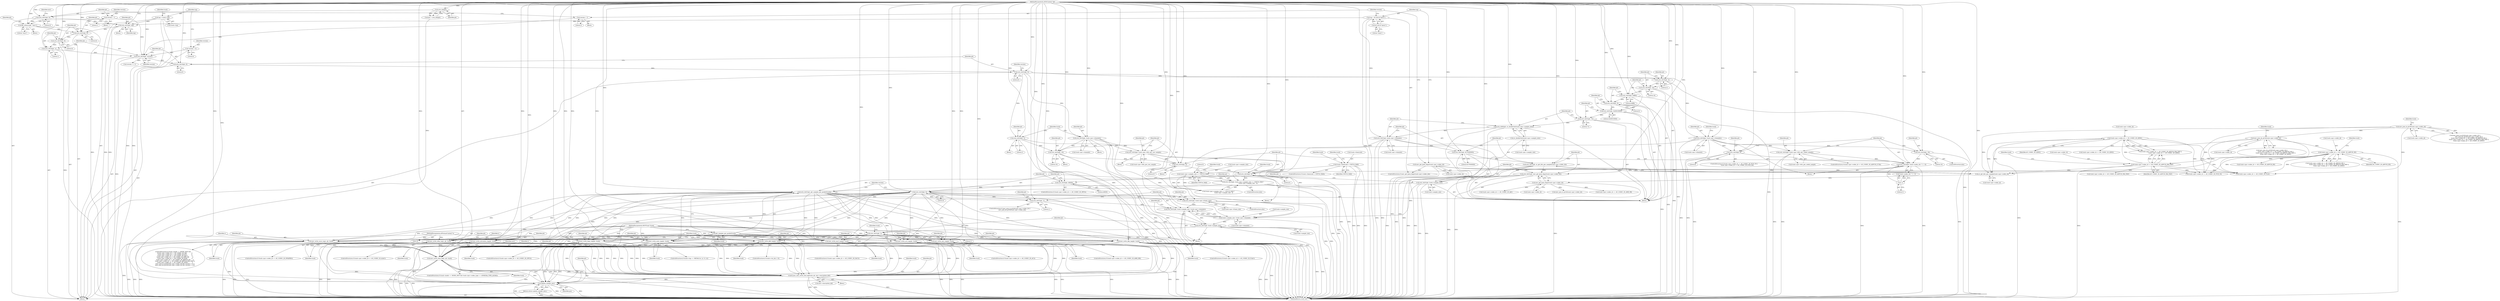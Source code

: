 digraph "1_FFmpeg_fa19fbcf712a6a6cc5a5cfdc3254a97b9bce6582@API" {
"1000739" [label="(Call,mov_write_chan_tag(s, pb, track))"];
"1000612" [label="(Call,mov_write_wave_tag(s, pb, track))"];
"1000121" [label="(MethodParameterIn,AVFormatContext *s)"];
"1000314" [label="(Call,avio_wb32(pb, get_samples_per_packet(track)))"];
"1000309" [label="(Call,avio_wb32(pb, track->sample_size))"];
"1000301" [label="(Call,avio_wb32(pb, mov_get_lpcm_flags(track->par->codec_id)))"];
"1000293" [label="(Call,avio_wb32(pb, av_get_bits_per_sample(track->par->codec_id)))"];
"1000290" [label="(Call,avio_wb32(pb, 0x7F000000))"];
"1000283" [label="(Call,avio_wb32(pb, track->par->channels))"];
"1000275" [label="(Call,avio_wb64(pb, av_double2int(track->par->sample_rate)))"];
"1000272" [label="(Call,avio_wb32(pb, 72))"];
"1000269" [label="(Call,avio_wb32(pb, 0x00010000))"];
"1000266" [label="(Call,avio_wb16(pb, 0))"];
"1000263" [label="(Call,avio_wb16(pb, 0xfffe))"];
"1000260" [label="(Call,avio_wb16(pb, 16))"];
"1000257" [label="(Call,avio_wb16(pb, 3))"];
"1000249" [label="(Call,avio_wb32(pb, 0))"];
"1000246" [label="(Call,avio_wb16(pb, 0))"];
"1000243" [label="(Call,avio_wb16(pb, version))"];
"1000240" [label="(Call,avio_wb16(pb, 1))"];
"1000237" [label="(Call,avio_wb16(pb, 0))"];
"1000234" [label="(Call,avio_wb32(pb, 0))"];
"1000226" [label="(Call,ffio_wfourcc(pb, \"enca\"))"];
"1000216" [label="(Call,avio_wb32(pb, 0))"];
"1000129" [label="(Call,avio_tell(pb))"];
"1000122" [label="(MethodParameterIn,AVIOContext *pb)"];
"1000231" [label="(Call,avio_wl32(pb, tag))"];
"1000162" [label="(Call,tag = AV_RL32(\"lpcm\"))"];
"1000164" [label="(Call,AV_RL32(\"lpcm\"))"];
"1000136" [label="(Call,tag = track->tag)"];
"1000213" [label="(Call,version = 1)"];
"1000166" [label="(Call,version = 2)"];
"1000132" [label="(Call,version = 0)"];
"1000277" [label="(Call,av_double2int(track->par->sample_rate))"];
"1000295" [label="(Call,av_get_bits_per_sample(track->par->codec_id))"];
"1000156" [label="(Call,mov_get_lpcm_flags(track->par->codec_id))"];
"1000205" [label="(Call,track->par->codec_id == AV_CODEC_ID_QDM2)"];
"1000198" [label="(Call,track->par->codec_id == AV_CODEC_ID_ADPCM_IMA_WAV)"];
"1000190" [label="(Call,track->par->codec_id == AV_CODEC_ID_ADPCM_MS)"];
"1000183" [label="(Call,mov_pcm_be_gt16(track->par->codec_id))"];
"1000176" [label="(Call,mov_pcm_le_gt16(track->par->codec_id))"];
"1000303" [label="(Call,mov_get_lpcm_flags(track->par->codec_id))"];
"1000316" [label="(Call,get_samples_per_packet(track))"];
"1000124" [label="(MethodParameterIn,MOVTrack *track)"];
"1000517" [label="(Call,avio_wb32(pb, 2))"];
"1000512" [label="(Call,avio_wb32(pb, track->sample_size))"];
"1000501" [label="(Call,avio_wb32(pb, track->sample_size / track->par->channels))"];
"1000494" [label="(Call,avio_wb32(pb, track->par->frame_size))"];
"1000468" [label="(Call,avio_wb16(pb, 0))"];
"1000448" [label="(Call,avio_wb16(pb, 48000))"];
"1000437" [label="(Call,avio_wb16(pb, 0))"];
"1000434" [label="(Call,avio_wb16(pb, 0))"];
"1000422" [label="(Call,avio_wb16(pb, track->par->bits_per_raw_sample))"];
"1000410" [label="(Call,avio_wb16(pb, 2))"];
"1000401" [label="(Call,avio_wb16(pb, track->par->channels))"];
"1000431" [label="(Call,avio_wb16(pb, 16))"];
"1000373" [label="(Call,avio_wb16(pb, track->audio_vbr ? -2 : 0))"];
"1000350" [label="(Call,avio_wb16(pb, 8))"];
"1000327" [label="(Call,avio_wb16(pb, track->par->channels))"];
"1000370" [label="(Call,avio_wb16(pb, 16))"];
"1000362" [label="(Call,avio_wb16(pb, track->par->bits_per_coded_sample))"];
"1000379" [label="(Call,-2)"];
"1000452" [label="(Call,avio_wb16(pb, track->par->sample_rate <= UINT16_MAX ?\n                          track->par->sample_rate : 0))"];
"1000455" [label="(Call,track->par->sample_rate <= UINT16_MAX)"];
"1000149" [label="(Call,track->timescale > UINT16_MAX)"];
"1000490" [label="(Call,avio_wb32(pb, 1))"];
"1000503" [label="(Call,track->sample_size / track->par->channels)"];
"1000687" [label="(Call,mov_write_wfex_tag(s, pb, track))"];
"1000675" [label="(Call,mov_write_extradata_tag(pb, track))"];
"1000639" [label="(Call,mov_write_amr_tag(pb, track))"];
"1000663" [label="(Call,mov_write_eac3_tag(pb, track))"];
"1000700" [label="(Call,mov_write_dfla_tag(pb, track))"];
"1000651" [label="(Call,mov_write_ac3_tag(pb, track))"];
"1000627" [label="(Call,mov_write_esds_tag(pb, track))"];
"1000712" [label="(Call,mov_write_dops_tag(pb, track))"];
"1000722" [label="(Call,mov_write_glbl_tag(pb, track))"];
"1000750" [label="(Call,ff_mov_cenc_write_sinf_tag(track, pb, mov->encryption_kid))"];
"1000757" [label="(Call,update_size(pb, pos))"];
"1000756" [label="(Return,return update_size(pb, pos);)"];
"1000205" [label="(Call,track->par->codec_id == AV_CODEC_ID_QDM2)"];
"1000739" [label="(Call,mov_write_chan_tag(s, pb, track))"];
"1000148" [label="(ControlStructure,if (track->timescale > UINT16_MAX))"];
"1000227" [label="(Identifier,pb)"];
"1000316" [label="(Call,get_samples_per_packet(track))"];
"1000315" [label="(Identifier,pb)"];
"1000217" [label="(Identifier,pb)"];
"1000440" [label="(ControlStructure,if (track->par->codec_id == AV_CODEC_ID_OPUS))"];
"1000351" [label="(Identifier,pb)"];
"1000369" [label="(ControlStructure,else)"];
"1000701" [label="(Identifier,pb)"];
"1000615" [label="(Identifier,track)"];
"1000664" [label="(Identifier,pb)"];
"1000155" [label="(ControlStructure,if (mov_get_lpcm_flags(track->par->codec_id)))"];
"1000373" [label="(Call,avio_wb16(pb, track->audio_vbr ? -2 : 0))"];
"1000294" [label="(Identifier,pb)"];
"1000714" [label="(Identifier,track)"];
"1000293" [label="(Call,avio_wb32(pb, av_get_bits_per_sample(track->par->codec_id)))"];
"1000328" [label="(Identifier,pb)"];
"1000422" [label="(Call,avio_wb16(pb, track->par->bits_per_raw_sample))"];
"1000461" [label="(Identifier,UINT16_MAX)"];
"1000218" [label="(Literal,0)"];
"1000667" [label="(ControlStructure,if (track->par->codec_id == AV_CODEC_ID_ALAC))"];
"1000679" [label="(ControlStructure,if (track->par->codec_id == AV_CODEC_ID_WMAPRO))"];
"1000584" [label="(Call,track->par->codec_id == AV_CODEC_ID_QDM2)"];
"1000354" [label="(ControlStructure,if (track->par->codec_id == AV_CODEC_ID_ADPCM_G726))"];
"1000317" [label="(Identifier,track)"];
"1000259" [label="(Literal,3)"];
"1000663" [label="(Call,mov_write_eac3_tag(pb, track))"];
"1000687" [label="(Call,mov_write_wfex_tag(s, pb, track))"];
"1000284" [label="(Identifier,pb)"];
"1000631" [label="(ControlStructure,if (track->par->codec_id == AV_CODEC_ID_AMR_NB))"];
"1000240" [label="(Call,avio_wb16(pb, 1))"];
"1000628" [label="(Identifier,pb)"];
"1000186" [label="(Identifier,track)"];
"1000374" [label="(Identifier,pb)"];
"1000410" [label="(Call,avio_wb16(pb, 2))"];
"1000276" [label="(Identifier,pb)"];
"1000568" [label="(Call,track->par->codec_id == AV_CODEC_ID_ADPCM_MS)"];
"1000272" [label="(Call,avio_wb32(pb, 72))"];
"1000295" [label="(Call,av_get_bits_per_sample(track->par->codec_id))"];
"1000204" [label="(Identifier,AV_CODEC_ID_ADPCM_IMA_WAV)"];
"1000177" [label="(Call,track->par->codec_id)"];
"1000478" [label="(Call,mov_pcm_le_gt16(track->par->codec_id))"];
"1000290" [label="(Call,avio_wb32(pb, 0x7F000000))"];
"1000248" [label="(Literal,0)"];
"1000614" [label="(Identifier,pb)"];
"1000329" [label="(Call,track->par->channels)"];
"1000363" [label="(Identifier,pb)"];
"1000386" [label="(Call,track->par->codec_id == AV_CODEC_ID_FLAC)"];
"1000291" [label="(Identifier,pb)"];
"1000690" [label="(Identifier,track)"];
"1000273" [label="(Identifier,pb)"];
"1000350" [label="(Call,avio_wb16(pb, 8))"];
"1000632" [label="(Call,track->par->codec_id == AV_CODEC_ID_AMR_NB)"];
"1000375" [label="(Call,track->audio_vbr ? -2 : 0)"];
"1000613" [label="(Identifier,s)"];
"1000191" [label="(Call,track->par->codec_id)"];
"1000124" [label="(MethodParameterIn,MOVTrack *track)"];
"1000167" [label="(Identifier,version)"];
"1000157" [label="(Call,track->par->codec_id)"];
"1000251" [label="(Literal,0)"];
"1000423" [label="(Identifier,pb)"];
"1000741" [label="(Identifier,pb)"];
"1000723" [label="(Identifier,pb)"];
"1000154" [label="(Block,)"];
"1000464" [label="(Identifier,track)"];
"1000371" [label="(Identifier,pb)"];
"1000336" [label="(Call,track->par->codec_id == AV_CODEC_ID_PCM_U8)"];
"1000254" [label="(Identifier,version)"];
"1000190" [label="(Call,track->par->codec_id == AV_CODEC_ID_ADPCM_MS)"];
"1000467" [label="(Literal,0)"];
"1000676" [label="(Identifier,pb)"];
"1000751" [label="(Identifier,track)"];
"1000512" [label="(Call,avio_wb32(pb, track->sample_size))"];
"1000501" [label="(Call,avio_wb32(pb, track->sample_size / track->par->channels))"];
"1000193" [label="(Identifier,track)"];
"1000401" [label="(Call,avio_wb16(pb, track->par->channels))"];
"1000451" [label="(ControlStructure,else)"];
"1000758" [label="(Identifier,pb)"];
"1000176" [label="(Call,mov_pcm_le_gt16(track->par->codec_id))"];
"1000182" [label="(Call,mov_pcm_be_gt16(track->par->codec_id) ||\n                   track->par->codec_id == AV_CODEC_ID_ADPCM_MS ||\n                   track->par->codec_id == AV_CODEC_ID_ADPCM_IMA_WAV ||\n                   track->par->codec_id == AV_CODEC_ID_QDM2)"];
"1000689" [label="(Identifier,pb)"];
"1000253" [label="(Call,version == 2)"];
"1000617" [label="(ControlStructure,if (track->tag == MKTAG('m','p','4','a')))"];
"1000236" [label="(Literal,0)"];
"1000296" [label="(Call,track->par->codec_id)"];
"1000496" [label="(Call,track->par->frame_size)"];
"1000211" [label="(Identifier,AV_CODEC_ID_QDM2)"];
"1000491" [label="(Identifier,pb)"];
"1000432" [label="(Identifier,pb)"];
"1000612" [label="(Call,mov_write_wave_tag(s, pb, track))"];
"1000334" [label="(ControlStructure,if (track->par->codec_id == AV_CODEC_ID_PCM_U8 ||\n                track->par->codec_id == AV_CODEC_ID_PCM_S8))"];
"1000225" [label="(Block,)"];
"1000493" [label="(ControlStructure,else)"];
"1000433" [label="(Literal,16)"];
"1000476" [label="(ControlStructure,if (mov_pcm_le_gt16(track->par->codec_id) ||\n            mov_pcm_be_gt16(track->par->codec_id)))"];
"1000655" [label="(ControlStructure,if (track->par->codec_id == AV_CODEC_ID_EAC3))"];
"1000162" [label="(Call,tag = AV_RL32(\"lpcm\"))"];
"1000517" [label="(Call,avio_wb32(pb, 2))"];
"1000437" [label="(Call,avio_wb16(pb, 0))"];
"1000704" [label="(ControlStructure,if (track->par->codec_id == AV_CODEC_ID_OPUS))"];
"1000444" [label="(Identifier,track)"];
"1000383" [label="(Block,)"];
"1000267" [label="(Identifier,pb)"];
"1000641" [label="(Identifier,track)"];
"1000285" [label="(Call,track->par->channels)"];
"1000153" [label="(Identifier,UINT16_MAX)"];
"1000494" [label="(Call,avio_wb32(pb, track->par->frame_size))"];
"1000250" [label="(Identifier,pb)"];
"1000150" [label="(Call,track->timescale)"];
"1000629" [label="(Identifier,track)"];
"1000700" [label="(Call,mov_write_dfla_tag(pb, track))"];
"1000326" [label="(Block,)"];
"1000164" [label="(Call,AV_RL32(\"lpcm\"))"];
"1000232" [label="(Identifier,pb)"];
"1000352" [label="(Literal,8)"];
"1000238" [label="(Identifier,pb)"];
"1000222" [label="(Identifier,mov)"];
"1000756" [label="(Return,return update_size(pb, pos);)"];
"1000165" [label="(Literal,\"lpcm\")"];
"1000729" [label="(Identifier,track)"];
"1000199" [label="(Call,track->par->codec_id)"];
"1000370" [label="(Call,avio_wb16(pb, 16))"];
"1000121" [label="(MethodParameterIn,AVFormatContext *s)"];
"1000456" [label="(Call,track->par->sample_rate)"];
"1000431" [label="(Call,avio_wb16(pb, 16))"];
"1000692" [label="(ControlStructure,if (track->par->codec_id == AV_CODEC_ID_FLAC))"];
"1000400" [label="(Block,)"];
"1000130" [label="(Identifier,pb)"];
"1000129" [label="(Call,avio_tell(pb))"];
"1000417" [label="(Identifier,track)"];
"1000430" [label="(Block,)"];
"1000314" [label="(Call,avio_wb32(pb, get_samples_per_packet(track)))"];
"1000502" [label="(Identifier,pb)"];
"1000688" [label="(Identifier,s)"];
"1000197" [label="(Call,track->par->codec_id == AV_CODEC_ID_ADPCM_IMA_WAV ||\n                   track->par->codec_id == AV_CODEC_ID_QDM2)"];
"1000675" [label="(Call,mov_write_extradata_tag(pb, track))"];
"1000339" [label="(Identifier,track)"];
"1000677" [label="(Identifier,track)"];
"1000168" [label="(Literal,2)"];
"1000753" [label="(Call,mov->encryption_kid)"];
"1000268" [label="(Literal,0)"];
"1000379" [label="(Call,-2)"];
"1000372" [label="(Literal,16)"];
"1000274" [label="(Literal,72)"];
"1000234" [label="(Call,avio_wb32(pb, 0))"];
"1000362" [label="(Call,avio_wb16(pb, track->par->bits_per_coded_sample))"];
"1000249" [label="(Call,avio_wb32(pb, 0))"];
"1000402" [label="(Identifier,pb)"];
"1000122" [label="(MethodParameterIn,AVIOContext *pb)"];
"1000301" [label="(Call,avio_wb32(pb, mov_get_lpcm_flags(track->par->codec_id)))"];
"1000520" [label="(ControlStructure,if (track->mode == MODE_MOV &&\n        (track->par->codec_id == AV_CODEC_ID_AAC           ||\n         track->par->codec_id == AV_CODEC_ID_AC3           ||\n         track->par->codec_id == AV_CODEC_ID_EAC3          ||\n         track->par->codec_id == AV_CODEC_ID_AMR_NB        ||\n         track->par->codec_id == AV_CODEC_ID_ALAC          ||\n         track->par->codec_id == AV_CODEC_ID_ADPCM_MS      ||\n         track->par->codec_id == AV_CODEC_ID_ADPCM_IMA_WAV ||\n         track->par->codec_id == AV_CODEC_ID_QDM2          ||\n         (mov_pcm_le_gt16(track->par->codec_id) && version==1) ||\n         (mov_pcm_be_gt16(track->par->codec_id) && version==1))))"];
"1000327" [label="(Call,avio_wb16(pb, track->par->channels))"];
"1000746" [label="(Identifier,mov)"];
"1000226" [label="(Call,ffio_wfourcc(pb, \"enca\"))"];
"1000503" [label="(Call,track->sample_size / track->par->channels)"];
"1000518" [label="(Identifier,pb)"];
"1000233" [label="(Identifier,tag)"];
"1000206" [label="(Call,track->par->codec_id)"];
"1000237" [label="(Call,avio_wb16(pb, 0))"];
"1000277" [label="(Call,av_double2int(track->par->sample_rate))"];
"1000159" [label="(Identifier,track)"];
"1000241" [label="(Identifier,pb)"];
"1000750" [label="(Call,ff_mov_cenc_write_sinf_tag(track, pb, mov->encryption_kid))"];
"1000257" [label="(Call,avio_wb16(pb, 3))"];
"1000265" [label="(Literal,0xfffe)"];
"1000411" [label="(Identifier,pb)"];
"1000235" [label="(Identifier,pb)"];
"1000454" [label="(Call,track->par->sample_rate <= UINT16_MAX ?\n                          track->par->sample_rate : 0)"];
"1000262" [label="(Literal,16)"];
"1000740" [label="(Identifier,s)"];
"1000712" [label="(Call,mov_write_dops_tag(pb, track))"];
"1000244" [label="(Identifier,pb)"];
"1000125" [label="(Block,)"];
"1000243" [label="(Call,avio_wb16(pb, version))"];
"1000449" [label="(Identifier,pb)"];
"1000439" [label="(Literal,0)"];
"1000470" [label="(Literal,0)"];
"1000424" [label="(Call,track->par->bits_per_raw_sample)"];
"1000137" [label="(Identifier,tag)"];
"1000436" [label="(Literal,0)"];
"1000173" [label="(Identifier,track)"];
"1000716" [label="(ControlStructure,if (track->vos_len > 0))"];
"1000127" [label="(Call,pos = avio_tell(pb))"];
"1000412" [label="(Literal,2)"];
"1000752" [label="(Identifier,pb)"];
"1000215" [label="(Literal,1)"];
"1000455" [label="(Call,track->par->sample_rate <= UINT16_MAX)"];
"1000507" [label="(Call,track->par->channels)"];
"1000319" [label="(Block,)"];
"1000231" [label="(Call,avio_wl32(pb, tag))"];
"1000198" [label="(Call,track->par->codec_id == AV_CODEC_ID_ADPCM_IMA_WAV)"];
"1000639" [label="(Call,mov_write_amr_tag(pb, track))"];
"1000495" [label="(Identifier,pb)"];
"1000230" [label="(Block,)"];
"1000640" [label="(Identifier,pb)"];
"1000665" [label="(Identifier,track)"];
"1000653" [label="(Identifier,track)"];
"1000468" [label="(Call,avio_wb16(pb, 0))"];
"1000490" [label="(Call,avio_wb32(pb, 1))"];
"1000469" [label="(Identifier,pb)"];
"1000214" [label="(Identifier,version)"];
"1000519" [label="(Literal,2)"];
"1000421" [label="(Block,)"];
"1000403" [label="(Call,track->par->channels)"];
"1000434" [label="(Call,avio_wb16(pb, 0))"];
"1000201" [label="(Identifier,track)"];
"1000189" [label="(Call,track->par->codec_id == AV_CODEC_ID_ADPCM_MS ||\n                   track->par->codec_id == AV_CODEC_ID_ADPCM_IMA_WAV ||\n                   track->par->codec_id == AV_CODEC_ID_QDM2)"];
"1000269" [label="(Call,avio_wb32(pb, 0x00010000))"];
"1000260" [label="(Call,avio_wb16(pb, 16))"];
"1000228" [label="(Literal,\"enca\")"];
"1000246" [label="(Call,avio_wb16(pb, 0))"];
"1000448" [label="(Call,avio_wb16(pb, 48000))"];
"1000138" [label="(Call,track->tag)"];
"1000713" [label="(Identifier,pb)"];
"1000438" [label="(Identifier,pb)"];
"1000309" [label="(Call,avio_wb32(pb, track->sample_size))"];
"1000702" [label="(Identifier,track)"];
"1000245" [label="(Identifier,version)"];
"1000524" [label="(Identifier,track)"];
"1000261" [label="(Identifier,pb)"];
"1000175" [label="(Call,mov_pcm_le_gt16(track->par->codec_id) ||\n                   mov_pcm_be_gt16(track->par->codec_id) ||\n                   track->par->codec_id == AV_CODEC_ID_ADPCM_MS ||\n                   track->par->codec_id == AV_CODEC_ID_ADPCM_IMA_WAV ||\n                   track->par->codec_id == AV_CODEC_ID_QDM2)"];
"1000528" [label="(Call,track->par->codec_id == AV_CODEC_ID_AAC)"];
"1000450" [label="(Literal,48000)"];
"1000208" [label="(Identifier,track)"];
"1000380" [label="(Literal,2)"];
"1000275" [label="(Call,avio_wb64(pb, av_double2int(track->par->sample_rate)))"];
"1000256" [label="(Block,)"];
"1000163" [label="(Identifier,tag)"];
"1000278" [label="(Call,track->par->sample_rate)"];
"1000196" [label="(Identifier,AV_CODEC_ID_ADPCM_MS)"];
"1000149" [label="(Call,track->timescale > UINT16_MAX)"];
"1000749" [label="(Block,)"];
"1000302" [label="(Identifier,pb)"];
"1000216" [label="(Call,avio_wb32(pb, 0))"];
"1000651" [label="(Call,mov_write_ac3_tag(pb, track))"];
"1000475" [label="(Block,)"];
"1000504" [label="(Call,track->sample_size)"];
"1000409" [label="(Block,)"];
"1000271" [label="(Literal,0x00010000)"];
"1000364" [label="(Call,track->par->bits_per_coded_sample)"];
"1000311" [label="(Call,track->sample_size)"];
"1000166" [label="(Call,version = 2)"];
"1000270" [label="(Identifier,pb)"];
"1000453" [label="(Identifier,pb)"];
"1000757" [label="(Call,update_size(pb, pos))"];
"1000627" [label="(Call,mov_write_esds_tag(pb, track))"];
"1000239" [label="(Literal,0)"];
"1000514" [label="(Call,track->sample_size)"];
"1000213" [label="(Call,version = 1)"];
"1000473" [label="(Identifier,version)"];
"1000435" [label="(Identifier,pb)"];
"1000242" [label="(Literal,1)"];
"1000144" [label="(Identifier,track)"];
"1000725" [label="(ControlStructure,if (track->mode == MODE_MOV && track->par->codec_type == AVMEDIA_TYPE_AUDIO))"];
"1000264" [label="(Identifier,pb)"];
"1000258" [label="(Identifier,pb)"];
"1000132" [label="(Call,version = 0)"];
"1000760" [label="(MethodReturn,static int)"];
"1000292" [label="(Literal,0x7F000000)"];
"1000212" [label="(Block,)"];
"1000724" [label="(Identifier,track)"];
"1000643" [label="(ControlStructure,if (track->par->codec_id == AV_CODEC_ID_AC3))"];
"1000310" [label="(Identifier,pb)"];
"1000156" [label="(Call,mov_get_lpcm_flags(track->par->codec_id))"];
"1000492" [label="(Literal,1)"];
"1000303" [label="(Call,mov_get_lpcm_flags(track->par->codec_id))"];
"1000304" [label="(Call,track->par->codec_id)"];
"1000247" [label="(Identifier,pb)"];
"1000283" [label="(Call,avio_wb32(pb, track->par->channels))"];
"1000266" [label="(Call,avio_wb16(pb, 0))"];
"1000263" [label="(Call,avio_wb16(pb, 0xfffe))"];
"1000742" [label="(Identifier,track)"];
"1000133" [label="(Identifier,version)"];
"1000184" [label="(Call,track->par->codec_id)"];
"1000136" [label="(Call,tag = track->tag)"];
"1000722" [label="(Call,mov_write_glbl_tag(pb, track))"];
"1000576" [label="(Call,track->par->codec_id == AV_CODEC_ID_ADPCM_IMA_WAV)"];
"1000183" [label="(Call,mov_pcm_be_gt16(track->par->codec_id))"];
"1000134" [label="(Literal,0)"];
"1000759" [label="(Identifier,pos)"];
"1000513" [label="(Identifier,pb)"];
"1000452" [label="(Call,avio_wb16(pb, track->par->sample_rate <= UINT16_MAX ?\n                          track->par->sample_rate : 0))"];
"1000652" [label="(Identifier,pb)"];
"1000739" -> "1000725"  [label="AST: "];
"1000739" -> "1000742"  [label="CFG: "];
"1000740" -> "1000739"  [label="AST: "];
"1000741" -> "1000739"  [label="AST: "];
"1000742" -> "1000739"  [label="AST: "];
"1000746" -> "1000739"  [label="CFG: "];
"1000739" -> "1000760"  [label="DDG: "];
"1000739" -> "1000760"  [label="DDG: "];
"1000739" -> "1000760"  [label="DDG: "];
"1000612" -> "1000739"  [label="DDG: "];
"1000612" -> "1000739"  [label="DDG: "];
"1000612" -> "1000739"  [label="DDG: "];
"1000687" -> "1000739"  [label="DDG: "];
"1000687" -> "1000739"  [label="DDG: "];
"1000687" -> "1000739"  [label="DDG: "];
"1000121" -> "1000739"  [label="DDG: "];
"1000675" -> "1000739"  [label="DDG: "];
"1000675" -> "1000739"  [label="DDG: "];
"1000639" -> "1000739"  [label="DDG: "];
"1000639" -> "1000739"  [label="DDG: "];
"1000663" -> "1000739"  [label="DDG: "];
"1000663" -> "1000739"  [label="DDG: "];
"1000700" -> "1000739"  [label="DDG: "];
"1000700" -> "1000739"  [label="DDG: "];
"1000651" -> "1000739"  [label="DDG: "];
"1000651" -> "1000739"  [label="DDG: "];
"1000627" -> "1000739"  [label="DDG: "];
"1000627" -> "1000739"  [label="DDG: "];
"1000517" -> "1000739"  [label="DDG: "];
"1000468" -> "1000739"  [label="DDG: "];
"1000712" -> "1000739"  [label="DDG: "];
"1000712" -> "1000739"  [label="DDG: "];
"1000722" -> "1000739"  [label="DDG: "];
"1000722" -> "1000739"  [label="DDG: "];
"1000314" -> "1000739"  [label="DDG: "];
"1000122" -> "1000739"  [label="DDG: "];
"1000316" -> "1000739"  [label="DDG: "];
"1000124" -> "1000739"  [label="DDG: "];
"1000739" -> "1000750"  [label="DDG: "];
"1000739" -> "1000750"  [label="DDG: "];
"1000739" -> "1000757"  [label="DDG: "];
"1000612" -> "1000520"  [label="AST: "];
"1000612" -> "1000615"  [label="CFG: "];
"1000613" -> "1000612"  [label="AST: "];
"1000614" -> "1000612"  [label="AST: "];
"1000615" -> "1000612"  [label="AST: "];
"1000729" -> "1000612"  [label="CFG: "];
"1000612" -> "1000760"  [label="DDG: "];
"1000612" -> "1000760"  [label="DDG: "];
"1000612" -> "1000760"  [label="DDG: "];
"1000121" -> "1000612"  [label="DDG: "];
"1000314" -> "1000612"  [label="DDG: "];
"1000517" -> "1000612"  [label="DDG: "];
"1000468" -> "1000612"  [label="DDG: "];
"1000122" -> "1000612"  [label="DDG: "];
"1000316" -> "1000612"  [label="DDG: "];
"1000124" -> "1000612"  [label="DDG: "];
"1000612" -> "1000750"  [label="DDG: "];
"1000612" -> "1000750"  [label="DDG: "];
"1000612" -> "1000757"  [label="DDG: "];
"1000121" -> "1000120"  [label="AST: "];
"1000121" -> "1000760"  [label="DDG: "];
"1000121" -> "1000687"  [label="DDG: "];
"1000314" -> "1000256"  [label="AST: "];
"1000314" -> "1000316"  [label="CFG: "];
"1000315" -> "1000314"  [label="AST: "];
"1000316" -> "1000314"  [label="AST: "];
"1000473" -> "1000314"  [label="CFG: "];
"1000314" -> "1000760"  [label="DDG: "];
"1000314" -> "1000760"  [label="DDG: "];
"1000309" -> "1000314"  [label="DDG: "];
"1000122" -> "1000314"  [label="DDG: "];
"1000316" -> "1000314"  [label="DDG: "];
"1000314" -> "1000490"  [label="DDG: "];
"1000314" -> "1000494"  [label="DDG: "];
"1000314" -> "1000627"  [label="DDG: "];
"1000314" -> "1000639"  [label="DDG: "];
"1000314" -> "1000651"  [label="DDG: "];
"1000314" -> "1000663"  [label="DDG: "];
"1000314" -> "1000675"  [label="DDG: "];
"1000314" -> "1000687"  [label="DDG: "];
"1000314" -> "1000700"  [label="DDG: "];
"1000314" -> "1000712"  [label="DDG: "];
"1000314" -> "1000722"  [label="DDG: "];
"1000314" -> "1000750"  [label="DDG: "];
"1000314" -> "1000757"  [label="DDG: "];
"1000309" -> "1000256"  [label="AST: "];
"1000309" -> "1000311"  [label="CFG: "];
"1000310" -> "1000309"  [label="AST: "];
"1000311" -> "1000309"  [label="AST: "];
"1000315" -> "1000309"  [label="CFG: "];
"1000309" -> "1000760"  [label="DDG: "];
"1000309" -> "1000760"  [label="DDG: "];
"1000301" -> "1000309"  [label="DDG: "];
"1000122" -> "1000309"  [label="DDG: "];
"1000309" -> "1000503"  [label="DDG: "];
"1000301" -> "1000256"  [label="AST: "];
"1000301" -> "1000303"  [label="CFG: "];
"1000302" -> "1000301"  [label="AST: "];
"1000303" -> "1000301"  [label="AST: "];
"1000310" -> "1000301"  [label="CFG: "];
"1000301" -> "1000760"  [label="DDG: "];
"1000301" -> "1000760"  [label="DDG: "];
"1000293" -> "1000301"  [label="DDG: "];
"1000122" -> "1000301"  [label="DDG: "];
"1000303" -> "1000301"  [label="DDG: "];
"1000293" -> "1000256"  [label="AST: "];
"1000293" -> "1000295"  [label="CFG: "];
"1000294" -> "1000293"  [label="AST: "];
"1000295" -> "1000293"  [label="AST: "];
"1000302" -> "1000293"  [label="CFG: "];
"1000293" -> "1000760"  [label="DDG: "];
"1000293" -> "1000760"  [label="DDG: "];
"1000290" -> "1000293"  [label="DDG: "];
"1000122" -> "1000293"  [label="DDG: "];
"1000295" -> "1000293"  [label="DDG: "];
"1000290" -> "1000256"  [label="AST: "];
"1000290" -> "1000292"  [label="CFG: "];
"1000291" -> "1000290"  [label="AST: "];
"1000292" -> "1000290"  [label="AST: "];
"1000294" -> "1000290"  [label="CFG: "];
"1000290" -> "1000760"  [label="DDG: "];
"1000283" -> "1000290"  [label="DDG: "];
"1000122" -> "1000290"  [label="DDG: "];
"1000283" -> "1000256"  [label="AST: "];
"1000283" -> "1000285"  [label="CFG: "];
"1000284" -> "1000283"  [label="AST: "];
"1000285" -> "1000283"  [label="AST: "];
"1000291" -> "1000283"  [label="CFG: "];
"1000283" -> "1000760"  [label="DDG: "];
"1000283" -> "1000760"  [label="DDG: "];
"1000275" -> "1000283"  [label="DDG: "];
"1000122" -> "1000283"  [label="DDG: "];
"1000283" -> "1000503"  [label="DDG: "];
"1000275" -> "1000256"  [label="AST: "];
"1000275" -> "1000277"  [label="CFG: "];
"1000276" -> "1000275"  [label="AST: "];
"1000277" -> "1000275"  [label="AST: "];
"1000284" -> "1000275"  [label="CFG: "];
"1000275" -> "1000760"  [label="DDG: "];
"1000275" -> "1000760"  [label="DDG: "];
"1000272" -> "1000275"  [label="DDG: "];
"1000122" -> "1000275"  [label="DDG: "];
"1000277" -> "1000275"  [label="DDG: "];
"1000272" -> "1000256"  [label="AST: "];
"1000272" -> "1000274"  [label="CFG: "];
"1000273" -> "1000272"  [label="AST: "];
"1000274" -> "1000272"  [label="AST: "];
"1000276" -> "1000272"  [label="CFG: "];
"1000272" -> "1000760"  [label="DDG: "];
"1000269" -> "1000272"  [label="DDG: "];
"1000122" -> "1000272"  [label="DDG: "];
"1000269" -> "1000256"  [label="AST: "];
"1000269" -> "1000271"  [label="CFG: "];
"1000270" -> "1000269"  [label="AST: "];
"1000271" -> "1000269"  [label="AST: "];
"1000273" -> "1000269"  [label="CFG: "];
"1000269" -> "1000760"  [label="DDG: "];
"1000266" -> "1000269"  [label="DDG: "];
"1000122" -> "1000269"  [label="DDG: "];
"1000266" -> "1000256"  [label="AST: "];
"1000266" -> "1000268"  [label="CFG: "];
"1000267" -> "1000266"  [label="AST: "];
"1000268" -> "1000266"  [label="AST: "];
"1000270" -> "1000266"  [label="CFG: "];
"1000266" -> "1000760"  [label="DDG: "];
"1000263" -> "1000266"  [label="DDG: "];
"1000122" -> "1000266"  [label="DDG: "];
"1000263" -> "1000256"  [label="AST: "];
"1000263" -> "1000265"  [label="CFG: "];
"1000264" -> "1000263"  [label="AST: "];
"1000265" -> "1000263"  [label="AST: "];
"1000267" -> "1000263"  [label="CFG: "];
"1000263" -> "1000760"  [label="DDG: "];
"1000260" -> "1000263"  [label="DDG: "];
"1000122" -> "1000263"  [label="DDG: "];
"1000260" -> "1000256"  [label="AST: "];
"1000260" -> "1000262"  [label="CFG: "];
"1000261" -> "1000260"  [label="AST: "];
"1000262" -> "1000260"  [label="AST: "];
"1000264" -> "1000260"  [label="CFG: "];
"1000260" -> "1000760"  [label="DDG: "];
"1000257" -> "1000260"  [label="DDG: "];
"1000122" -> "1000260"  [label="DDG: "];
"1000257" -> "1000256"  [label="AST: "];
"1000257" -> "1000259"  [label="CFG: "];
"1000258" -> "1000257"  [label="AST: "];
"1000259" -> "1000257"  [label="AST: "];
"1000261" -> "1000257"  [label="CFG: "];
"1000257" -> "1000760"  [label="DDG: "];
"1000249" -> "1000257"  [label="DDG: "];
"1000122" -> "1000257"  [label="DDG: "];
"1000249" -> "1000125"  [label="AST: "];
"1000249" -> "1000251"  [label="CFG: "];
"1000250" -> "1000249"  [label="AST: "];
"1000251" -> "1000249"  [label="AST: "];
"1000254" -> "1000249"  [label="CFG: "];
"1000249" -> "1000760"  [label="DDG: "];
"1000246" -> "1000249"  [label="DDG: "];
"1000122" -> "1000249"  [label="DDG: "];
"1000249" -> "1000327"  [label="DDG: "];
"1000249" -> "1000401"  [label="DDG: "];
"1000249" -> "1000410"  [label="DDG: "];
"1000246" -> "1000125"  [label="AST: "];
"1000246" -> "1000248"  [label="CFG: "];
"1000247" -> "1000246"  [label="AST: "];
"1000248" -> "1000246"  [label="AST: "];
"1000250" -> "1000246"  [label="CFG: "];
"1000243" -> "1000246"  [label="DDG: "];
"1000122" -> "1000246"  [label="DDG: "];
"1000243" -> "1000125"  [label="AST: "];
"1000243" -> "1000245"  [label="CFG: "];
"1000244" -> "1000243"  [label="AST: "];
"1000245" -> "1000243"  [label="AST: "];
"1000247" -> "1000243"  [label="CFG: "];
"1000243" -> "1000760"  [label="DDG: "];
"1000240" -> "1000243"  [label="DDG: "];
"1000122" -> "1000243"  [label="DDG: "];
"1000213" -> "1000243"  [label="DDG: "];
"1000166" -> "1000243"  [label="DDG: "];
"1000132" -> "1000243"  [label="DDG: "];
"1000243" -> "1000253"  [label="DDG: "];
"1000240" -> "1000125"  [label="AST: "];
"1000240" -> "1000242"  [label="CFG: "];
"1000241" -> "1000240"  [label="AST: "];
"1000242" -> "1000240"  [label="AST: "];
"1000244" -> "1000240"  [label="CFG: "];
"1000240" -> "1000760"  [label="DDG: "];
"1000237" -> "1000240"  [label="DDG: "];
"1000122" -> "1000240"  [label="DDG: "];
"1000237" -> "1000125"  [label="AST: "];
"1000237" -> "1000239"  [label="CFG: "];
"1000238" -> "1000237"  [label="AST: "];
"1000239" -> "1000237"  [label="AST: "];
"1000241" -> "1000237"  [label="CFG: "];
"1000234" -> "1000237"  [label="DDG: "];
"1000122" -> "1000237"  [label="DDG: "];
"1000234" -> "1000125"  [label="AST: "];
"1000234" -> "1000236"  [label="CFG: "];
"1000235" -> "1000234"  [label="AST: "];
"1000236" -> "1000234"  [label="AST: "];
"1000238" -> "1000234"  [label="CFG: "];
"1000226" -> "1000234"  [label="DDG: "];
"1000231" -> "1000234"  [label="DDG: "];
"1000122" -> "1000234"  [label="DDG: "];
"1000226" -> "1000225"  [label="AST: "];
"1000226" -> "1000228"  [label="CFG: "];
"1000227" -> "1000226"  [label="AST: "];
"1000228" -> "1000226"  [label="AST: "];
"1000235" -> "1000226"  [label="CFG: "];
"1000226" -> "1000760"  [label="DDG: "];
"1000216" -> "1000226"  [label="DDG: "];
"1000122" -> "1000226"  [label="DDG: "];
"1000216" -> "1000125"  [label="AST: "];
"1000216" -> "1000218"  [label="CFG: "];
"1000217" -> "1000216"  [label="AST: "];
"1000218" -> "1000216"  [label="AST: "];
"1000222" -> "1000216"  [label="CFG: "];
"1000129" -> "1000216"  [label="DDG: "];
"1000122" -> "1000216"  [label="DDG: "];
"1000216" -> "1000231"  [label="DDG: "];
"1000129" -> "1000127"  [label="AST: "];
"1000129" -> "1000130"  [label="CFG: "];
"1000130" -> "1000129"  [label="AST: "];
"1000127" -> "1000129"  [label="CFG: "];
"1000129" -> "1000127"  [label="DDG: "];
"1000122" -> "1000129"  [label="DDG: "];
"1000122" -> "1000120"  [label="AST: "];
"1000122" -> "1000760"  [label="DDG: "];
"1000122" -> "1000231"  [label="DDG: "];
"1000122" -> "1000327"  [label="DDG: "];
"1000122" -> "1000350"  [label="DDG: "];
"1000122" -> "1000362"  [label="DDG: "];
"1000122" -> "1000370"  [label="DDG: "];
"1000122" -> "1000373"  [label="DDG: "];
"1000122" -> "1000401"  [label="DDG: "];
"1000122" -> "1000410"  [label="DDG: "];
"1000122" -> "1000422"  [label="DDG: "];
"1000122" -> "1000431"  [label="DDG: "];
"1000122" -> "1000434"  [label="DDG: "];
"1000122" -> "1000437"  [label="DDG: "];
"1000122" -> "1000448"  [label="DDG: "];
"1000122" -> "1000452"  [label="DDG: "];
"1000122" -> "1000468"  [label="DDG: "];
"1000122" -> "1000490"  [label="DDG: "];
"1000122" -> "1000494"  [label="DDG: "];
"1000122" -> "1000501"  [label="DDG: "];
"1000122" -> "1000512"  [label="DDG: "];
"1000122" -> "1000517"  [label="DDG: "];
"1000122" -> "1000627"  [label="DDG: "];
"1000122" -> "1000639"  [label="DDG: "];
"1000122" -> "1000651"  [label="DDG: "];
"1000122" -> "1000663"  [label="DDG: "];
"1000122" -> "1000675"  [label="DDG: "];
"1000122" -> "1000687"  [label="DDG: "];
"1000122" -> "1000700"  [label="DDG: "];
"1000122" -> "1000712"  [label="DDG: "];
"1000122" -> "1000722"  [label="DDG: "];
"1000122" -> "1000750"  [label="DDG: "];
"1000122" -> "1000757"  [label="DDG: "];
"1000231" -> "1000230"  [label="AST: "];
"1000231" -> "1000233"  [label="CFG: "];
"1000232" -> "1000231"  [label="AST: "];
"1000233" -> "1000231"  [label="AST: "];
"1000235" -> "1000231"  [label="CFG: "];
"1000231" -> "1000760"  [label="DDG: "];
"1000231" -> "1000760"  [label="DDG: "];
"1000162" -> "1000231"  [label="DDG: "];
"1000136" -> "1000231"  [label="DDG: "];
"1000162" -> "1000155"  [label="AST: "];
"1000162" -> "1000164"  [label="CFG: "];
"1000163" -> "1000162"  [label="AST: "];
"1000164" -> "1000162"  [label="AST: "];
"1000167" -> "1000162"  [label="CFG: "];
"1000162" -> "1000760"  [label="DDG: "];
"1000162" -> "1000760"  [label="DDG: "];
"1000164" -> "1000162"  [label="DDG: "];
"1000164" -> "1000165"  [label="CFG: "];
"1000165" -> "1000164"  [label="AST: "];
"1000136" -> "1000125"  [label="AST: "];
"1000136" -> "1000138"  [label="CFG: "];
"1000137" -> "1000136"  [label="AST: "];
"1000138" -> "1000136"  [label="AST: "];
"1000144" -> "1000136"  [label="CFG: "];
"1000136" -> "1000760"  [label="DDG: "];
"1000136" -> "1000760"  [label="DDG: "];
"1000213" -> "1000212"  [label="AST: "];
"1000213" -> "1000215"  [label="CFG: "];
"1000214" -> "1000213"  [label="AST: "];
"1000215" -> "1000213"  [label="AST: "];
"1000217" -> "1000213"  [label="CFG: "];
"1000166" -> "1000154"  [label="AST: "];
"1000166" -> "1000168"  [label="CFG: "];
"1000167" -> "1000166"  [label="AST: "];
"1000168" -> "1000166"  [label="AST: "];
"1000217" -> "1000166"  [label="CFG: "];
"1000132" -> "1000125"  [label="AST: "];
"1000132" -> "1000134"  [label="CFG: "];
"1000133" -> "1000132"  [label="AST: "];
"1000134" -> "1000132"  [label="AST: "];
"1000137" -> "1000132"  [label="CFG: "];
"1000277" -> "1000278"  [label="CFG: "];
"1000278" -> "1000277"  [label="AST: "];
"1000277" -> "1000760"  [label="DDG: "];
"1000295" -> "1000296"  [label="CFG: "];
"1000296" -> "1000295"  [label="AST: "];
"1000156" -> "1000295"  [label="DDG: "];
"1000205" -> "1000295"  [label="DDG: "];
"1000183" -> "1000295"  [label="DDG: "];
"1000190" -> "1000295"  [label="DDG: "];
"1000198" -> "1000295"  [label="DDG: "];
"1000176" -> "1000295"  [label="DDG: "];
"1000295" -> "1000303"  [label="DDG: "];
"1000156" -> "1000155"  [label="AST: "];
"1000156" -> "1000157"  [label="CFG: "];
"1000157" -> "1000156"  [label="AST: "];
"1000163" -> "1000156"  [label="CFG: "];
"1000167" -> "1000156"  [label="CFG: "];
"1000156" -> "1000760"  [label="DDG: "];
"1000156" -> "1000336"  [label="DDG: "];
"1000156" -> "1000386"  [label="DDG: "];
"1000205" -> "1000197"  [label="AST: "];
"1000205" -> "1000211"  [label="CFG: "];
"1000206" -> "1000205"  [label="AST: "];
"1000211" -> "1000205"  [label="AST: "];
"1000197" -> "1000205"  [label="CFG: "];
"1000205" -> "1000760"  [label="DDG: "];
"1000205" -> "1000197"  [label="DDG: "];
"1000205" -> "1000197"  [label="DDG: "];
"1000198" -> "1000205"  [label="DDG: "];
"1000205" -> "1000336"  [label="DDG: "];
"1000205" -> "1000386"  [label="DDG: "];
"1000205" -> "1000584"  [label="DDG: "];
"1000198" -> "1000197"  [label="AST: "];
"1000198" -> "1000204"  [label="CFG: "];
"1000199" -> "1000198"  [label="AST: "];
"1000204" -> "1000198"  [label="AST: "];
"1000208" -> "1000198"  [label="CFG: "];
"1000197" -> "1000198"  [label="CFG: "];
"1000198" -> "1000760"  [label="DDG: "];
"1000198" -> "1000197"  [label="DDG: "];
"1000198" -> "1000197"  [label="DDG: "];
"1000190" -> "1000198"  [label="DDG: "];
"1000198" -> "1000336"  [label="DDG: "];
"1000198" -> "1000386"  [label="DDG: "];
"1000198" -> "1000576"  [label="DDG: "];
"1000190" -> "1000189"  [label="AST: "];
"1000190" -> "1000196"  [label="CFG: "];
"1000191" -> "1000190"  [label="AST: "];
"1000196" -> "1000190"  [label="AST: "];
"1000201" -> "1000190"  [label="CFG: "];
"1000189" -> "1000190"  [label="CFG: "];
"1000190" -> "1000760"  [label="DDG: "];
"1000190" -> "1000189"  [label="DDG: "];
"1000190" -> "1000189"  [label="DDG: "];
"1000183" -> "1000190"  [label="DDG: "];
"1000190" -> "1000336"  [label="DDG: "];
"1000190" -> "1000386"  [label="DDG: "];
"1000190" -> "1000568"  [label="DDG: "];
"1000183" -> "1000182"  [label="AST: "];
"1000183" -> "1000184"  [label="CFG: "];
"1000184" -> "1000183"  [label="AST: "];
"1000193" -> "1000183"  [label="CFG: "];
"1000182" -> "1000183"  [label="CFG: "];
"1000183" -> "1000182"  [label="DDG: "];
"1000176" -> "1000183"  [label="DDG: "];
"1000183" -> "1000336"  [label="DDG: "];
"1000183" -> "1000386"  [label="DDG: "];
"1000176" -> "1000175"  [label="AST: "];
"1000176" -> "1000177"  [label="CFG: "];
"1000177" -> "1000176"  [label="AST: "];
"1000186" -> "1000176"  [label="CFG: "];
"1000175" -> "1000176"  [label="CFG: "];
"1000176" -> "1000175"  [label="DDG: "];
"1000176" -> "1000336"  [label="DDG: "];
"1000176" -> "1000386"  [label="DDG: "];
"1000303" -> "1000304"  [label="CFG: "];
"1000304" -> "1000303"  [label="AST: "];
"1000303" -> "1000760"  [label="DDG: "];
"1000303" -> "1000478"  [label="DDG: "];
"1000303" -> "1000528"  [label="DDG: "];
"1000303" -> "1000632"  [label="DDG: "];
"1000316" -> "1000317"  [label="CFG: "];
"1000317" -> "1000316"  [label="AST: "];
"1000316" -> "1000760"  [label="DDG: "];
"1000124" -> "1000316"  [label="DDG: "];
"1000316" -> "1000627"  [label="DDG: "];
"1000316" -> "1000639"  [label="DDG: "];
"1000316" -> "1000651"  [label="DDG: "];
"1000316" -> "1000663"  [label="DDG: "];
"1000316" -> "1000675"  [label="DDG: "];
"1000316" -> "1000687"  [label="DDG: "];
"1000316" -> "1000700"  [label="DDG: "];
"1000316" -> "1000712"  [label="DDG: "];
"1000316" -> "1000722"  [label="DDG: "];
"1000316" -> "1000750"  [label="DDG: "];
"1000124" -> "1000120"  [label="AST: "];
"1000124" -> "1000760"  [label="DDG: "];
"1000124" -> "1000627"  [label="DDG: "];
"1000124" -> "1000639"  [label="DDG: "];
"1000124" -> "1000651"  [label="DDG: "];
"1000124" -> "1000663"  [label="DDG: "];
"1000124" -> "1000675"  [label="DDG: "];
"1000124" -> "1000687"  [label="DDG: "];
"1000124" -> "1000700"  [label="DDG: "];
"1000124" -> "1000712"  [label="DDG: "];
"1000124" -> "1000722"  [label="DDG: "];
"1000124" -> "1000750"  [label="DDG: "];
"1000517" -> "1000475"  [label="AST: "];
"1000517" -> "1000519"  [label="CFG: "];
"1000518" -> "1000517"  [label="AST: "];
"1000519" -> "1000517"  [label="AST: "];
"1000524" -> "1000517"  [label="CFG: "];
"1000517" -> "1000760"  [label="DDG: "];
"1000512" -> "1000517"  [label="DDG: "];
"1000517" -> "1000627"  [label="DDG: "];
"1000517" -> "1000639"  [label="DDG: "];
"1000517" -> "1000651"  [label="DDG: "];
"1000517" -> "1000663"  [label="DDG: "];
"1000517" -> "1000675"  [label="DDG: "];
"1000517" -> "1000687"  [label="DDG: "];
"1000517" -> "1000700"  [label="DDG: "];
"1000517" -> "1000712"  [label="DDG: "];
"1000517" -> "1000722"  [label="DDG: "];
"1000517" -> "1000750"  [label="DDG: "];
"1000517" -> "1000757"  [label="DDG: "];
"1000512" -> "1000475"  [label="AST: "];
"1000512" -> "1000514"  [label="CFG: "];
"1000513" -> "1000512"  [label="AST: "];
"1000514" -> "1000512"  [label="AST: "];
"1000518" -> "1000512"  [label="CFG: "];
"1000512" -> "1000760"  [label="DDG: "];
"1000512" -> "1000760"  [label="DDG: "];
"1000501" -> "1000512"  [label="DDG: "];
"1000503" -> "1000512"  [label="DDG: "];
"1000501" -> "1000475"  [label="AST: "];
"1000501" -> "1000503"  [label="CFG: "];
"1000502" -> "1000501"  [label="AST: "];
"1000503" -> "1000501"  [label="AST: "];
"1000513" -> "1000501"  [label="CFG: "];
"1000501" -> "1000760"  [label="DDG: "];
"1000501" -> "1000760"  [label="DDG: "];
"1000494" -> "1000501"  [label="DDG: "];
"1000490" -> "1000501"  [label="DDG: "];
"1000503" -> "1000501"  [label="DDG: "];
"1000503" -> "1000501"  [label="DDG: "];
"1000494" -> "1000493"  [label="AST: "];
"1000494" -> "1000496"  [label="CFG: "];
"1000495" -> "1000494"  [label="AST: "];
"1000496" -> "1000494"  [label="AST: "];
"1000502" -> "1000494"  [label="CFG: "];
"1000494" -> "1000760"  [label="DDG: "];
"1000494" -> "1000760"  [label="DDG: "];
"1000468" -> "1000494"  [label="DDG: "];
"1000468" -> "1000319"  [label="AST: "];
"1000468" -> "1000470"  [label="CFG: "];
"1000469" -> "1000468"  [label="AST: "];
"1000470" -> "1000468"  [label="AST: "];
"1000473" -> "1000468"  [label="CFG: "];
"1000468" -> "1000760"  [label="DDG: "];
"1000448" -> "1000468"  [label="DDG: "];
"1000452" -> "1000468"  [label="DDG: "];
"1000468" -> "1000490"  [label="DDG: "];
"1000468" -> "1000627"  [label="DDG: "];
"1000468" -> "1000639"  [label="DDG: "];
"1000468" -> "1000651"  [label="DDG: "];
"1000468" -> "1000663"  [label="DDG: "];
"1000468" -> "1000675"  [label="DDG: "];
"1000468" -> "1000687"  [label="DDG: "];
"1000468" -> "1000700"  [label="DDG: "];
"1000468" -> "1000712"  [label="DDG: "];
"1000468" -> "1000722"  [label="DDG: "];
"1000468" -> "1000750"  [label="DDG: "];
"1000468" -> "1000757"  [label="DDG: "];
"1000448" -> "1000440"  [label="AST: "];
"1000448" -> "1000450"  [label="CFG: "];
"1000449" -> "1000448"  [label="AST: "];
"1000450" -> "1000448"  [label="AST: "];
"1000469" -> "1000448"  [label="CFG: "];
"1000448" -> "1000760"  [label="DDG: "];
"1000437" -> "1000448"  [label="DDG: "];
"1000437" -> "1000319"  [label="AST: "];
"1000437" -> "1000439"  [label="CFG: "];
"1000438" -> "1000437"  [label="AST: "];
"1000439" -> "1000437"  [label="AST: "];
"1000444" -> "1000437"  [label="CFG: "];
"1000434" -> "1000437"  [label="DDG: "];
"1000373" -> "1000437"  [label="DDG: "];
"1000437" -> "1000452"  [label="DDG: "];
"1000434" -> "1000383"  [label="AST: "];
"1000434" -> "1000436"  [label="CFG: "];
"1000435" -> "1000434"  [label="AST: "];
"1000436" -> "1000434"  [label="AST: "];
"1000438" -> "1000434"  [label="CFG: "];
"1000422" -> "1000434"  [label="DDG: "];
"1000431" -> "1000434"  [label="DDG: "];
"1000422" -> "1000421"  [label="AST: "];
"1000422" -> "1000424"  [label="CFG: "];
"1000423" -> "1000422"  [label="AST: "];
"1000424" -> "1000422"  [label="AST: "];
"1000435" -> "1000422"  [label="CFG: "];
"1000422" -> "1000760"  [label="DDG: "];
"1000422" -> "1000760"  [label="DDG: "];
"1000410" -> "1000422"  [label="DDG: "];
"1000401" -> "1000422"  [label="DDG: "];
"1000410" -> "1000409"  [label="AST: "];
"1000410" -> "1000412"  [label="CFG: "];
"1000411" -> "1000410"  [label="AST: "];
"1000412" -> "1000410"  [label="AST: "];
"1000417" -> "1000410"  [label="CFG: "];
"1000410" -> "1000760"  [label="DDG: "];
"1000410" -> "1000431"  [label="DDG: "];
"1000401" -> "1000400"  [label="AST: "];
"1000401" -> "1000403"  [label="CFG: "];
"1000402" -> "1000401"  [label="AST: "];
"1000403" -> "1000401"  [label="AST: "];
"1000417" -> "1000401"  [label="CFG: "];
"1000401" -> "1000760"  [label="DDG: "];
"1000401" -> "1000760"  [label="DDG: "];
"1000401" -> "1000431"  [label="DDG: "];
"1000401" -> "1000503"  [label="DDG: "];
"1000431" -> "1000430"  [label="AST: "];
"1000431" -> "1000433"  [label="CFG: "];
"1000432" -> "1000431"  [label="AST: "];
"1000433" -> "1000431"  [label="AST: "];
"1000435" -> "1000431"  [label="CFG: "];
"1000431" -> "1000760"  [label="DDG: "];
"1000373" -> "1000326"  [label="AST: "];
"1000373" -> "1000375"  [label="CFG: "];
"1000374" -> "1000373"  [label="AST: "];
"1000375" -> "1000373"  [label="AST: "];
"1000438" -> "1000373"  [label="CFG: "];
"1000373" -> "1000760"  [label="DDG: "];
"1000373" -> "1000760"  [label="DDG: "];
"1000350" -> "1000373"  [label="DDG: "];
"1000370" -> "1000373"  [label="DDG: "];
"1000362" -> "1000373"  [label="DDG: "];
"1000379" -> "1000373"  [label="DDG: "];
"1000350" -> "1000334"  [label="AST: "];
"1000350" -> "1000352"  [label="CFG: "];
"1000351" -> "1000350"  [label="AST: "];
"1000352" -> "1000350"  [label="AST: "];
"1000374" -> "1000350"  [label="CFG: "];
"1000350" -> "1000760"  [label="DDG: "];
"1000327" -> "1000350"  [label="DDG: "];
"1000327" -> "1000326"  [label="AST: "];
"1000327" -> "1000329"  [label="CFG: "];
"1000328" -> "1000327"  [label="AST: "];
"1000329" -> "1000327"  [label="AST: "];
"1000339" -> "1000327"  [label="CFG: "];
"1000327" -> "1000760"  [label="DDG: "];
"1000327" -> "1000760"  [label="DDG: "];
"1000327" -> "1000362"  [label="DDG: "];
"1000327" -> "1000370"  [label="DDG: "];
"1000327" -> "1000503"  [label="DDG: "];
"1000370" -> "1000369"  [label="AST: "];
"1000370" -> "1000372"  [label="CFG: "];
"1000371" -> "1000370"  [label="AST: "];
"1000372" -> "1000370"  [label="AST: "];
"1000374" -> "1000370"  [label="CFG: "];
"1000370" -> "1000760"  [label="DDG: "];
"1000362" -> "1000354"  [label="AST: "];
"1000362" -> "1000364"  [label="CFG: "];
"1000363" -> "1000362"  [label="AST: "];
"1000364" -> "1000362"  [label="AST: "];
"1000374" -> "1000362"  [label="CFG: "];
"1000362" -> "1000760"  [label="DDG: "];
"1000362" -> "1000760"  [label="DDG: "];
"1000379" -> "1000375"  [label="AST: "];
"1000379" -> "1000380"  [label="CFG: "];
"1000380" -> "1000379"  [label="AST: "];
"1000375" -> "1000379"  [label="CFG: "];
"1000379" -> "1000375"  [label="DDG: "];
"1000452" -> "1000451"  [label="AST: "];
"1000452" -> "1000454"  [label="CFG: "];
"1000453" -> "1000452"  [label="AST: "];
"1000454" -> "1000452"  [label="AST: "];
"1000469" -> "1000452"  [label="CFG: "];
"1000452" -> "1000760"  [label="DDG: "];
"1000452" -> "1000760"  [label="DDG: "];
"1000455" -> "1000452"  [label="DDG: "];
"1000455" -> "1000454"  [label="AST: "];
"1000455" -> "1000461"  [label="CFG: "];
"1000456" -> "1000455"  [label="AST: "];
"1000461" -> "1000455"  [label="AST: "];
"1000464" -> "1000455"  [label="CFG: "];
"1000467" -> "1000455"  [label="CFG: "];
"1000455" -> "1000760"  [label="DDG: "];
"1000149" -> "1000455"  [label="DDG: "];
"1000455" -> "1000454"  [label="DDG: "];
"1000149" -> "1000148"  [label="AST: "];
"1000149" -> "1000153"  [label="CFG: "];
"1000150" -> "1000149"  [label="AST: "];
"1000153" -> "1000149"  [label="AST: "];
"1000159" -> "1000149"  [label="CFG: "];
"1000173" -> "1000149"  [label="CFG: "];
"1000149" -> "1000760"  [label="DDG: "];
"1000149" -> "1000760"  [label="DDG: "];
"1000149" -> "1000760"  [label="DDG: "];
"1000490" -> "1000476"  [label="AST: "];
"1000490" -> "1000492"  [label="CFG: "];
"1000491" -> "1000490"  [label="AST: "];
"1000492" -> "1000490"  [label="AST: "];
"1000502" -> "1000490"  [label="CFG: "];
"1000490" -> "1000760"  [label="DDG: "];
"1000503" -> "1000507"  [label="CFG: "];
"1000504" -> "1000503"  [label="AST: "];
"1000507" -> "1000503"  [label="AST: "];
"1000503" -> "1000760"  [label="DDG: "];
"1000687" -> "1000679"  [label="AST: "];
"1000687" -> "1000690"  [label="CFG: "];
"1000688" -> "1000687"  [label="AST: "];
"1000689" -> "1000687"  [label="AST: "];
"1000690" -> "1000687"  [label="AST: "];
"1000729" -> "1000687"  [label="CFG: "];
"1000687" -> "1000760"  [label="DDG: "];
"1000687" -> "1000760"  [label="DDG: "];
"1000687" -> "1000760"  [label="DDG: "];
"1000687" -> "1000750"  [label="DDG: "];
"1000687" -> "1000750"  [label="DDG: "];
"1000687" -> "1000757"  [label="DDG: "];
"1000675" -> "1000667"  [label="AST: "];
"1000675" -> "1000677"  [label="CFG: "];
"1000676" -> "1000675"  [label="AST: "];
"1000677" -> "1000675"  [label="AST: "];
"1000729" -> "1000675"  [label="CFG: "];
"1000675" -> "1000760"  [label="DDG: "];
"1000675" -> "1000760"  [label="DDG: "];
"1000675" -> "1000750"  [label="DDG: "];
"1000675" -> "1000750"  [label="DDG: "];
"1000675" -> "1000757"  [label="DDG: "];
"1000639" -> "1000631"  [label="AST: "];
"1000639" -> "1000641"  [label="CFG: "];
"1000640" -> "1000639"  [label="AST: "];
"1000641" -> "1000639"  [label="AST: "];
"1000729" -> "1000639"  [label="CFG: "];
"1000639" -> "1000760"  [label="DDG: "];
"1000639" -> "1000760"  [label="DDG: "];
"1000639" -> "1000750"  [label="DDG: "];
"1000639" -> "1000750"  [label="DDG: "];
"1000639" -> "1000757"  [label="DDG: "];
"1000663" -> "1000655"  [label="AST: "];
"1000663" -> "1000665"  [label="CFG: "];
"1000664" -> "1000663"  [label="AST: "];
"1000665" -> "1000663"  [label="AST: "];
"1000729" -> "1000663"  [label="CFG: "];
"1000663" -> "1000760"  [label="DDG: "];
"1000663" -> "1000760"  [label="DDG: "];
"1000663" -> "1000750"  [label="DDG: "];
"1000663" -> "1000750"  [label="DDG: "];
"1000663" -> "1000757"  [label="DDG: "];
"1000700" -> "1000692"  [label="AST: "];
"1000700" -> "1000702"  [label="CFG: "];
"1000701" -> "1000700"  [label="AST: "];
"1000702" -> "1000700"  [label="AST: "];
"1000729" -> "1000700"  [label="CFG: "];
"1000700" -> "1000760"  [label="DDG: "];
"1000700" -> "1000760"  [label="DDG: "];
"1000700" -> "1000750"  [label="DDG: "];
"1000700" -> "1000750"  [label="DDG: "];
"1000700" -> "1000757"  [label="DDG: "];
"1000651" -> "1000643"  [label="AST: "];
"1000651" -> "1000653"  [label="CFG: "];
"1000652" -> "1000651"  [label="AST: "];
"1000653" -> "1000651"  [label="AST: "];
"1000729" -> "1000651"  [label="CFG: "];
"1000651" -> "1000760"  [label="DDG: "];
"1000651" -> "1000760"  [label="DDG: "];
"1000651" -> "1000750"  [label="DDG: "];
"1000651" -> "1000750"  [label="DDG: "];
"1000651" -> "1000757"  [label="DDG: "];
"1000627" -> "1000617"  [label="AST: "];
"1000627" -> "1000629"  [label="CFG: "];
"1000628" -> "1000627"  [label="AST: "];
"1000629" -> "1000627"  [label="AST: "];
"1000729" -> "1000627"  [label="CFG: "];
"1000627" -> "1000760"  [label="DDG: "];
"1000627" -> "1000760"  [label="DDG: "];
"1000627" -> "1000750"  [label="DDG: "];
"1000627" -> "1000750"  [label="DDG: "];
"1000627" -> "1000757"  [label="DDG: "];
"1000712" -> "1000704"  [label="AST: "];
"1000712" -> "1000714"  [label="CFG: "];
"1000713" -> "1000712"  [label="AST: "];
"1000714" -> "1000712"  [label="AST: "];
"1000729" -> "1000712"  [label="CFG: "];
"1000712" -> "1000760"  [label="DDG: "];
"1000712" -> "1000760"  [label="DDG: "];
"1000712" -> "1000750"  [label="DDG: "];
"1000712" -> "1000750"  [label="DDG: "];
"1000712" -> "1000757"  [label="DDG: "];
"1000722" -> "1000716"  [label="AST: "];
"1000722" -> "1000724"  [label="CFG: "];
"1000723" -> "1000722"  [label="AST: "];
"1000724" -> "1000722"  [label="AST: "];
"1000729" -> "1000722"  [label="CFG: "];
"1000722" -> "1000760"  [label="DDG: "];
"1000722" -> "1000760"  [label="DDG: "];
"1000722" -> "1000750"  [label="DDG: "];
"1000722" -> "1000750"  [label="DDG: "];
"1000722" -> "1000757"  [label="DDG: "];
"1000750" -> "1000749"  [label="AST: "];
"1000750" -> "1000753"  [label="CFG: "];
"1000751" -> "1000750"  [label="AST: "];
"1000752" -> "1000750"  [label="AST: "];
"1000753" -> "1000750"  [label="AST: "];
"1000758" -> "1000750"  [label="CFG: "];
"1000750" -> "1000760"  [label="DDG: "];
"1000750" -> "1000760"  [label="DDG: "];
"1000750" -> "1000760"  [label="DDG: "];
"1000750" -> "1000757"  [label="DDG: "];
"1000757" -> "1000756"  [label="AST: "];
"1000757" -> "1000759"  [label="CFG: "];
"1000758" -> "1000757"  [label="AST: "];
"1000759" -> "1000757"  [label="AST: "];
"1000756" -> "1000757"  [label="CFG: "];
"1000757" -> "1000760"  [label="DDG: "];
"1000757" -> "1000760"  [label="DDG: "];
"1000757" -> "1000760"  [label="DDG: "];
"1000757" -> "1000756"  [label="DDG: "];
"1000127" -> "1000757"  [label="DDG: "];
"1000756" -> "1000125"  [label="AST: "];
"1000760" -> "1000756"  [label="CFG: "];
"1000756" -> "1000760"  [label="DDG: "];
}
